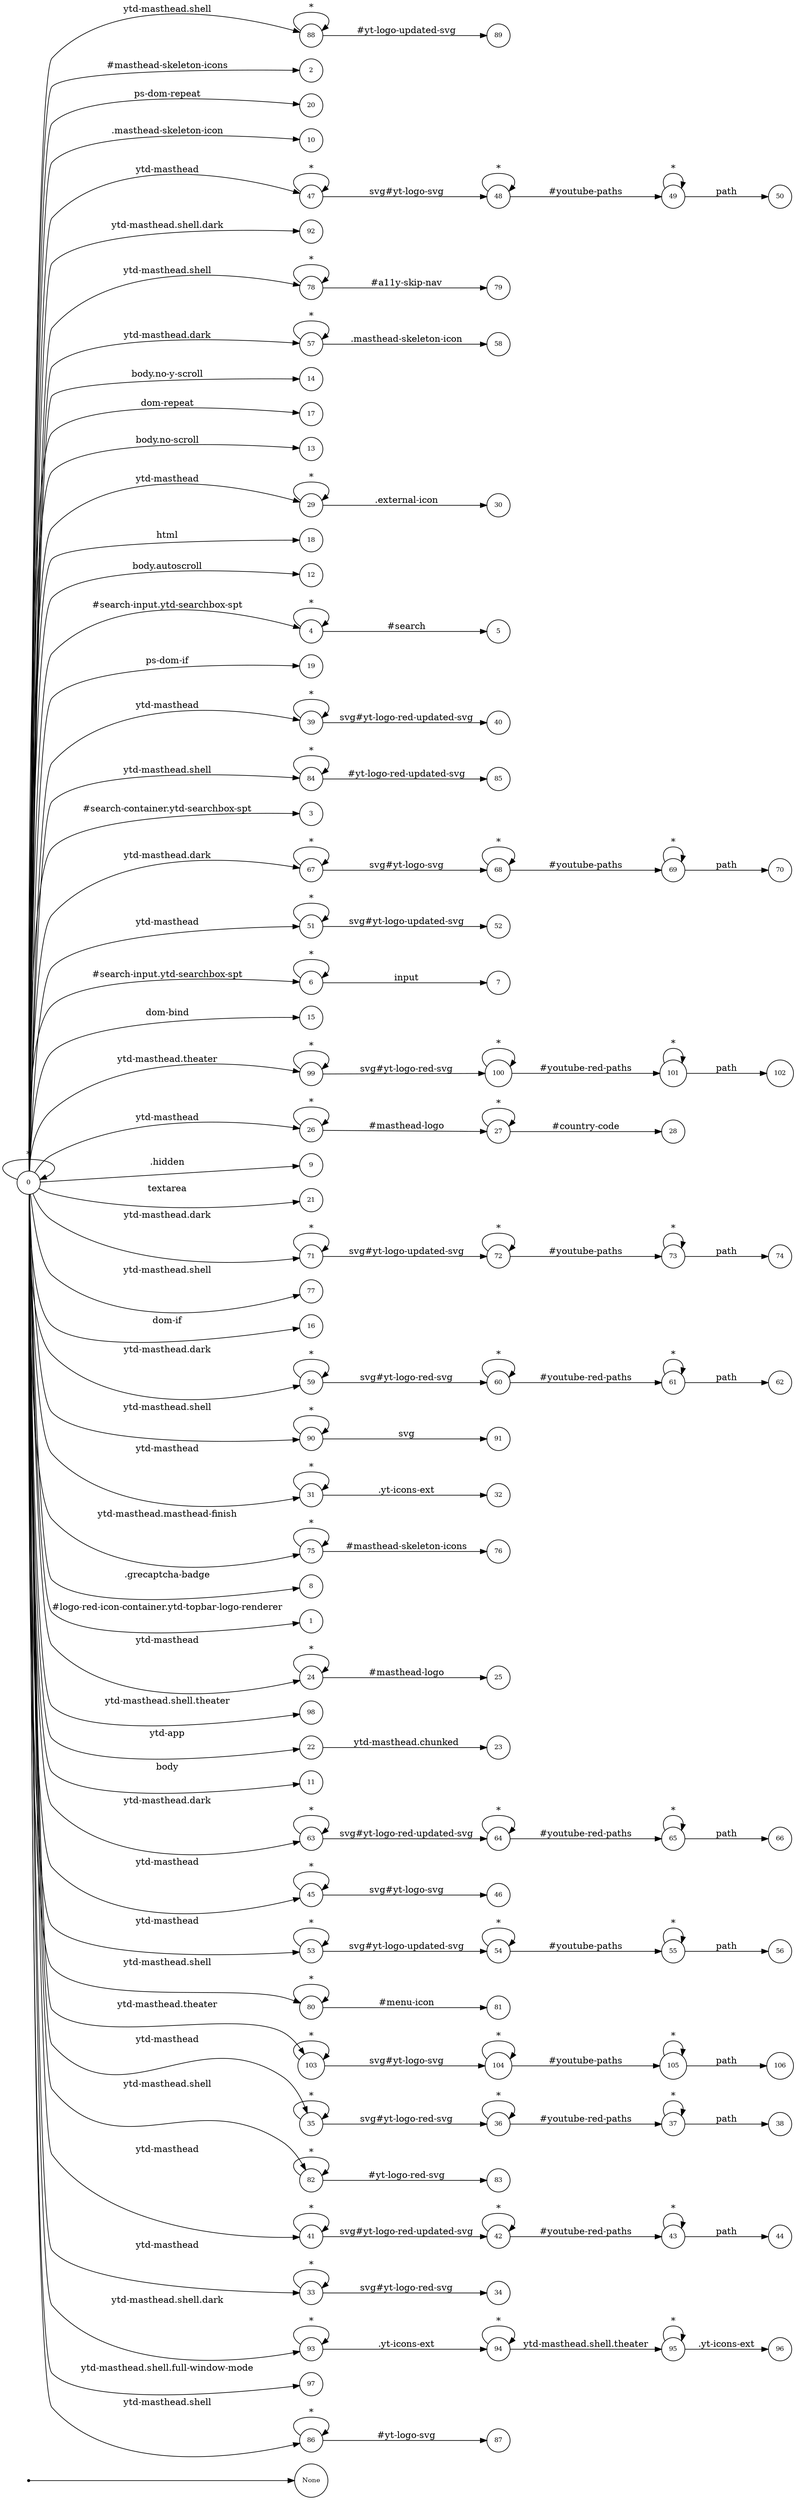 digraph NFA {
  rankdir=LR;
  node [shape=circle, fontsize=10];
  __start [shape=point, label=""];
  __start -> None;
  88 [label="88"];
  56 [label="56"];
  2 [label="2"];
  20 [label="20"];
  10 [label="10"];
  47 [label="47"];
  38 [label="38"];
  64 [label="64"];
  92 [label="92"];
  94 [label="94"];
  37 [label="37"];
  65 [label="65"];
  78 [label="78"];
  57 [label="57"];
  83 [label="83"];
  0 [label="0"];
  101 [label="101"];
  14 [label="14"];
  17 [label="17"];
  13 [label="13"];
  29 [label="29"];
  30 [label="30"];
  52 [label="52"];
  68 [label="68"];
  32 [label="32"];
  18 [label="18"];
  49 [label="49"];
  12 [label="12"];
  55 [label="55"];
  89 [label="89"];
  106 [label="106"];
  36 [label="36"];
  66 [label="66"];
  4 [label="4"];
  19 [label="19"];
  39 [label="39"];
  84 [label="84"];
  3 [label="3"];
  7 [label="7"];
  67 [label="67"];
  76 [label="76"];
  79 [label="79"];
  95 [label="95"];
  43 [label="43"];
  51 [label="51"];
  6 [label="6"];
  15 [label="15"];
  61 [label="61"];
  72 [label="72"];
  99 [label="99"];
  100 [label="100"];
  69 [label="69"];
  81 [label="81"];
  48 [label="48"];
  23 [label="23"];
  60 [label="60"];
  28 [label="28"];
  26 [label="26"];
  42 [label="42"];
  44 [label="44"];
  9 [label="9"];
  21 [label="21"];
  54 [label="54"];
  70 [label="70"];
  71 [label="71"];
  74 [label="74"];
  46 [label="46"];
  77 [label="77"];
  16 [label="16"];
  34 [label="34"];
  59 [label="59"];
  50 [label="50"];
  27 [label="27"];
  58 [label="58"];
  85 [label="85"];
  40 [label="40"];
  87 [label="87"];
  90 [label="90"];
  31 [label="31"];
  75 [label="75"];
  5 [label="5"];
  8 [label="8"];
  1 [label="1"];
  91 [label="91"];
  24 [label="24"];
  96 [label="96"];
  73 [label="73"];
  98 [label="98"];
  105 [label="105"];
  22 [label="22"];
  11 [label="11"];
  62 [label="62"];
  104 [label="104"];
  63 [label="63"];
  45 [label="45"];
  53 [label="53"];
  80 [label="80"];
  102 [label="102"];
  103 [label="103"];
  35 [label="35"];
  82 [label="82"];
  41 [label="41"];
  33 [label="33"];
  93 [label="93"];
  97 [label="97"];
  86 [label="86"];
  25 [label="25"];
  { node [shape=doublecircle]; 1 2 3 5 7 8 9 10 11 12 13 14 15 16 17 18 19 20 21 23 25 28 30 32 34 38 40 44 46 50 52 56 58 62 66 70 74 76 77 79 81 83 85 87 89 91 92 96 97 98 102 106 }
  0 -> 0 [label="*"];
  0 -> 1 [label="#logo-red-icon-container.ytd-topbar-logo-renderer"];
  0 -> 2 [label="#masthead-skeleton-icons"];
  0 -> 3 [label="#search-container.ytd-searchbox-spt"];
  0 -> 4 [label="#search-input.ytd-searchbox-spt"];
  4 -> 4 [label="*"];
  4 -> 5 [label="#search"];
  0 -> 6 [label="#search-input.ytd-searchbox-spt"];
  6 -> 6 [label="*"];
  6 -> 7 [label="input"];
  0 -> 8 [label=".grecaptcha-badge"];
  0 -> 9 [label=".hidden"];
  0 -> 10 [label=".masthead-skeleton-icon"];
  0 -> 11 [label="body"];
  0 -> 12 [label="body.autoscroll"];
  0 -> 13 [label="body.no-scroll"];
  0 -> 14 [label="body.no-y-scroll"];
  0 -> 15 [label="dom-bind"];
  0 -> 16 [label="dom-if"];
  0 -> 17 [label="dom-repeat"];
  0 -> 18 [label="html"];
  0 -> 19 [label="ps-dom-if"];
  0 -> 20 [label="ps-dom-repeat"];
  0 -> 21 [label="textarea"];
  0 -> 22 [label="ytd-app"];
  22 -> 23 [label="ytd-masthead.chunked"];
  0 -> 24 [label="ytd-masthead"];
  24 -> 24 [label="*"];
  24 -> 25 [label="#masthead-logo"];
  0 -> 26 [label="ytd-masthead"];
  26 -> 26 [label="*"];
  26 -> 27 [label="#masthead-logo"];
  27 -> 27 [label="*"];
  27 -> 28 [label="#country-code"];
  0 -> 29 [label="ytd-masthead"];
  29 -> 29 [label="*"];
  29 -> 30 [label=".external-icon"];
  0 -> 31 [label="ytd-masthead"];
  31 -> 31 [label="*"];
  31 -> 32 [label=".yt-icons-ext"];
  0 -> 33 [label="ytd-masthead"];
  33 -> 33 [label="*"];
  33 -> 34 [label="svg#yt-logo-red-svg"];
  0 -> 35 [label="ytd-masthead"];
  35 -> 35 [label="*"];
  35 -> 36 [label="svg#yt-logo-red-svg"];
  36 -> 36 [label="*"];
  36 -> 37 [label="#youtube-red-paths"];
  37 -> 37 [label="*"];
  37 -> 38 [label="path"];
  0 -> 39 [label="ytd-masthead"];
  39 -> 39 [label="*"];
  39 -> 40 [label="svg#yt-logo-red-updated-svg"];
  0 -> 41 [label="ytd-masthead"];
  41 -> 41 [label="*"];
  41 -> 42 [label="svg#yt-logo-red-updated-svg"];
  42 -> 42 [label="*"];
  42 -> 43 [label="#youtube-red-paths"];
  43 -> 43 [label="*"];
  43 -> 44 [label="path"];
  0 -> 45 [label="ytd-masthead"];
  45 -> 45 [label="*"];
  45 -> 46 [label="svg#yt-logo-svg"];
  0 -> 47 [label="ytd-masthead"];
  47 -> 47 [label="*"];
  47 -> 48 [label="svg#yt-logo-svg"];
  48 -> 48 [label="*"];
  48 -> 49 [label="#youtube-paths"];
  49 -> 49 [label="*"];
  49 -> 50 [label="path"];
  0 -> 51 [label="ytd-masthead"];
  51 -> 51 [label="*"];
  51 -> 52 [label="svg#yt-logo-updated-svg"];
  0 -> 53 [label="ytd-masthead"];
  53 -> 53 [label="*"];
  53 -> 54 [label="svg#yt-logo-updated-svg"];
  54 -> 54 [label="*"];
  54 -> 55 [label="#youtube-paths"];
  55 -> 55 [label="*"];
  55 -> 56 [label="path"];
  0 -> 57 [label="ytd-masthead.dark"];
  57 -> 57 [label="*"];
  57 -> 58 [label=".masthead-skeleton-icon"];
  0 -> 59 [label="ytd-masthead.dark"];
  59 -> 59 [label="*"];
  59 -> 60 [label="svg#yt-logo-red-svg"];
  60 -> 60 [label="*"];
  60 -> 61 [label="#youtube-red-paths"];
  61 -> 61 [label="*"];
  61 -> 62 [label="path"];
  0 -> 63 [label="ytd-masthead.dark"];
  63 -> 63 [label="*"];
  63 -> 64 [label="svg#yt-logo-red-updated-svg"];
  64 -> 64 [label="*"];
  64 -> 65 [label="#youtube-red-paths"];
  65 -> 65 [label="*"];
  65 -> 66 [label="path"];
  0 -> 67 [label="ytd-masthead.dark"];
  67 -> 67 [label="*"];
  67 -> 68 [label="svg#yt-logo-svg"];
  68 -> 68 [label="*"];
  68 -> 69 [label="#youtube-paths"];
  69 -> 69 [label="*"];
  69 -> 70 [label="path"];
  0 -> 71 [label="ytd-masthead.dark"];
  71 -> 71 [label="*"];
  71 -> 72 [label="svg#yt-logo-updated-svg"];
  72 -> 72 [label="*"];
  72 -> 73 [label="#youtube-paths"];
  73 -> 73 [label="*"];
  73 -> 74 [label="path"];
  0 -> 75 [label="ytd-masthead.masthead-finish"];
  75 -> 75 [label="*"];
  75 -> 76 [label="#masthead-skeleton-icons"];
  0 -> 77 [label="ytd-masthead.shell"];
  0 -> 78 [label="ytd-masthead.shell"];
  78 -> 78 [label="*"];
  78 -> 79 [label="#a11y-skip-nav"];
  0 -> 80 [label="ytd-masthead.shell"];
  80 -> 80 [label="*"];
  80 -> 81 [label="#menu-icon"];
  0 -> 82 [label="ytd-masthead.shell"];
  82 -> 82 [label="*"];
  82 -> 83 [label="#yt-logo-red-svg"];
  0 -> 84 [label="ytd-masthead.shell"];
  84 -> 84 [label="*"];
  84 -> 85 [label="#yt-logo-red-updated-svg"];
  0 -> 86 [label="ytd-masthead.shell"];
  86 -> 86 [label="*"];
  86 -> 87 [label="#yt-logo-svg"];
  0 -> 88 [label="ytd-masthead.shell"];
  88 -> 88 [label="*"];
  88 -> 89 [label="#yt-logo-updated-svg"];
  0 -> 90 [label="ytd-masthead.shell"];
  90 -> 90 [label="*"];
  90 -> 91 [label="svg"];
  0 -> 92 [label="ytd-masthead.shell.dark"];
  0 -> 93 [label="ytd-masthead.shell.dark"];
  93 -> 93 [label="*"];
  93 -> 94 [label=".yt-icons-ext"];
  94 -> 94 [label="*"];
  94 -> 95 [label="ytd-masthead.shell.theater"];
  95 -> 95 [label="*"];
  95 -> 96 [label=".yt-icons-ext"];
  0 -> 97 [label="ytd-masthead.shell.full-window-mode"];
  0 -> 98 [label="ytd-masthead.shell.theater"];
  0 -> 99 [label="ytd-masthead.theater"];
  99 -> 99 [label="*"];
  99 -> 100 [label="svg#yt-logo-red-svg"];
  100 -> 100 [label="*"];
  100 -> 101 [label="#youtube-red-paths"];
  101 -> 101 [label="*"];
  101 -> 102 [label="path"];
  0 -> 103 [label="ytd-masthead.theater"];
  103 -> 103 [label="*"];
  103 -> 104 [label="svg#yt-logo-svg"];
  104 -> 104 [label="*"];
  104 -> 105 [label="#youtube-paths"];
  105 -> 105 [label="*"];
  105 -> 106 [label="path"];
}
